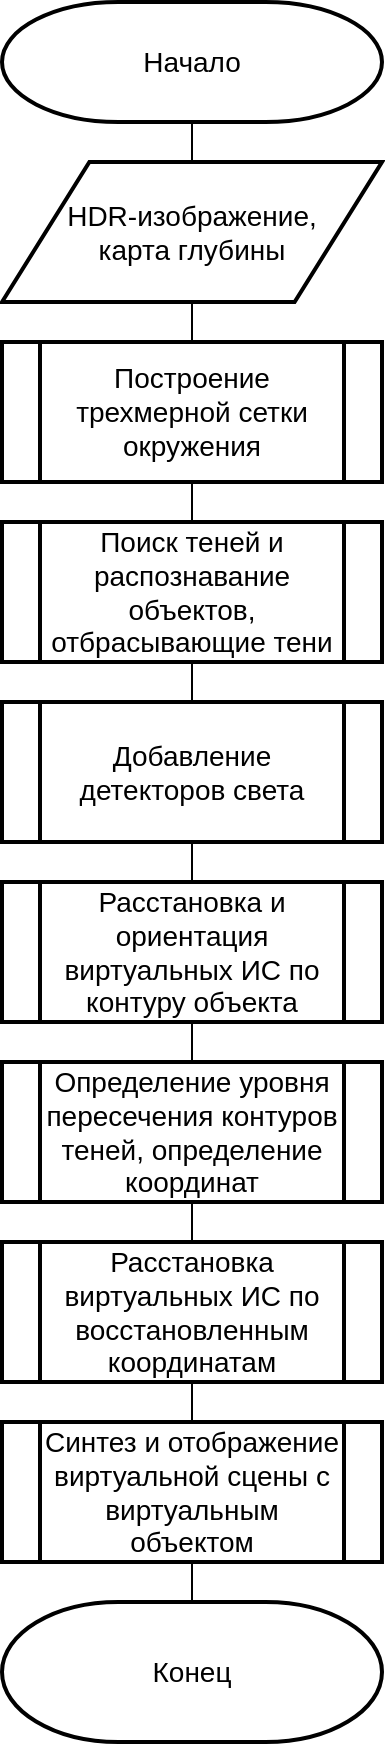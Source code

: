 <mxfile version="20.2.3" type="device"><diagram id="J34dCMSQJ4l9sVLmqSp6" name="Страница 1"><mxGraphModel dx="1038" dy="649" grid="1" gridSize="10" guides="1" tooltips="1" connect="1" arrows="1" fold="1" page="1" pageScale="1" pageWidth="827" pageHeight="1169" math="0" shadow="0"><root><mxCell id="0"/><mxCell id="1" parent="0"/><mxCell id="6Q8C89djBdJoXWubvmun-14" style="edgeStyle=orthogonalEdgeStyle;rounded=0;orthogonalLoop=1;jettySize=auto;html=1;exitX=0.5;exitY=1;exitDx=0;exitDy=0;entryX=0.5;entryY=0;entryDx=0;entryDy=0;endArrow=none;endFill=0;" parent="1" source="6Q8C89djBdJoXWubvmun-1" target="6Q8C89djBdJoXWubvmun-13" edge="1"><mxGeometry relative="1" as="geometry"/></mxCell><mxCell id="6Q8C89djBdJoXWubvmun-1" value="&lt;font style=&quot;font-size: 14px;&quot;&gt;Поиск теней и распознавание объектов, отбрасывающие тени&lt;/font&gt;" style="shape=process;whiteSpace=wrap;html=1;backgroundOutline=1;rounded=0;strokeWidth=2;" parent="1" vertex="1"><mxGeometry x="319" y="280" width="190" height="70" as="geometry"/></mxCell><mxCell id="6Q8C89djBdJoXWubvmun-11" style="edgeStyle=orthogonalEdgeStyle;rounded=0;orthogonalLoop=1;jettySize=auto;html=1;exitX=0.5;exitY=1;exitDx=0;exitDy=0;entryX=0.5;entryY=0;entryDx=0;entryDy=0;endArrow=none;endFill=0;" parent="1" source="6Q8C89djBdJoXWubvmun-2" target="6Q8C89djBdJoXWubvmun-6" edge="1"><mxGeometry relative="1" as="geometry"/></mxCell><mxCell id="6Q8C89djBdJoXWubvmun-2" value="&lt;font style=&quot;font-size: 14px;&quot;&gt;HDR-изображение,&lt;br&gt;карта глубины&lt;/font&gt;" style="shape=parallelogram;html=1;strokeWidth=2;perimeter=parallelogramPerimeter;whiteSpace=wrap;rounded=0;arcSize=12;size=0.23;" parent="1" vertex="1"><mxGeometry x="319" y="100" width="190" height="70" as="geometry"/></mxCell><mxCell id="6Q8C89djBdJoXWubvmun-4" style="edgeStyle=orthogonalEdgeStyle;rounded=0;orthogonalLoop=1;jettySize=auto;html=1;exitX=0.5;exitY=1;exitDx=0;exitDy=0;exitPerimeter=0;entryX=0.5;entryY=0;entryDx=0;entryDy=0;endArrow=none;endFill=0;" parent="1" source="6Q8C89djBdJoXWubvmun-3" target="6Q8C89djBdJoXWubvmun-2" edge="1"><mxGeometry relative="1" as="geometry"/></mxCell><mxCell id="6Q8C89djBdJoXWubvmun-3" value="&lt;font style=&quot;font-size: 14px;&quot;&gt;Начало&lt;/font&gt;" style="strokeWidth=2;html=1;shape=mxgraph.flowchart.terminator;whiteSpace=wrap;rounded=0;" parent="1" vertex="1"><mxGeometry x="319" y="20" width="190" height="60" as="geometry"/></mxCell><mxCell id="6Q8C89djBdJoXWubvmun-12" style="edgeStyle=orthogonalEdgeStyle;rounded=0;orthogonalLoop=1;jettySize=auto;html=1;exitX=0.5;exitY=1;exitDx=0;exitDy=0;entryX=0.5;entryY=0;entryDx=0;entryDy=0;endArrow=none;endFill=0;" parent="1" source="6Q8C89djBdJoXWubvmun-6" target="6Q8C89djBdJoXWubvmun-1" edge="1"><mxGeometry relative="1" as="geometry"/></mxCell><mxCell id="6Q8C89djBdJoXWubvmun-6" value="&lt;font style=&quot;font-size: 14px;&quot;&gt;Построение трехмерной сетки окружения&lt;/font&gt;" style="shape=process;whiteSpace=wrap;html=1;backgroundOutline=1;rounded=0;strokeWidth=2;" parent="1" vertex="1"><mxGeometry x="319" y="190" width="190" height="70" as="geometry"/></mxCell><mxCell id="6Q8C89djBdJoXWubvmun-16" style="edgeStyle=orthogonalEdgeStyle;rounded=0;orthogonalLoop=1;jettySize=auto;html=1;exitX=0.5;exitY=1;exitDx=0;exitDy=0;entryX=0.5;entryY=0;entryDx=0;entryDy=0;endArrow=none;endFill=0;" parent="1" source="6Q8C89djBdJoXWubvmun-13" target="6Q8C89djBdJoXWubvmun-15" edge="1"><mxGeometry relative="1" as="geometry"/></mxCell><mxCell id="6Q8C89djBdJoXWubvmun-13" value="&lt;font style=&quot;font-size: 14px;&quot;&gt;Добавление детекторов света&lt;/font&gt;" style="shape=process;whiteSpace=wrap;html=1;backgroundOutline=1;rounded=0;strokeWidth=2;" parent="1" vertex="1"><mxGeometry x="319" y="370" width="190" height="70" as="geometry"/></mxCell><mxCell id="6Q8C89djBdJoXWubvmun-15" value="&lt;font style=&quot;font-size: 14px;&quot;&gt;Расстановка и ориентация виртуальных ИС по контуру объекта&lt;/font&gt;" style="shape=process;whiteSpace=wrap;html=1;backgroundOutline=1;rounded=0;strokeWidth=2;" parent="1" vertex="1"><mxGeometry x="319" y="460" width="190" height="70" as="geometry"/></mxCell><mxCell id="6Q8C89djBdJoXWubvmun-22" style="edgeStyle=orthogonalEdgeStyle;rounded=0;orthogonalLoop=1;jettySize=auto;html=1;exitX=0.5;exitY=1;exitDx=0;exitDy=0;entryX=0.5;entryY=0;entryDx=0;entryDy=0;endArrow=none;endFill=0;" parent="1" source="6Q8C89djBdJoXWubvmun-19" target="6Q8C89djBdJoXWubvmun-21" edge="1"><mxGeometry relative="1" as="geometry"/></mxCell><mxCell id="cK4VtVHZjBjYQkN_SgXr-1" style="edgeStyle=orthogonalEdgeStyle;rounded=0;orthogonalLoop=1;jettySize=auto;html=1;exitX=0.5;exitY=0;exitDx=0;exitDy=0;entryX=0.5;entryY=1;entryDx=0;entryDy=0;endArrow=none;endFill=0;" parent="1" source="6Q8C89djBdJoXWubvmun-19" target="6Q8C89djBdJoXWubvmun-15" edge="1"><mxGeometry relative="1" as="geometry"/></mxCell><mxCell id="6Q8C89djBdJoXWubvmun-19" value="&lt;font style=&quot;font-size: 14px;&quot;&gt;Определение уровня пересечения контуров теней, определение координат&lt;/font&gt;" style="shape=process;whiteSpace=wrap;html=1;backgroundOutline=1;rounded=0;strokeWidth=2;" parent="1" vertex="1"><mxGeometry x="319" y="550" width="190" height="70" as="geometry"/></mxCell><mxCell id="6Q8C89djBdJoXWubvmun-24" style="edgeStyle=orthogonalEdgeStyle;rounded=0;orthogonalLoop=1;jettySize=auto;html=1;exitX=0.5;exitY=1;exitDx=0;exitDy=0;entryX=0.5;entryY=0;entryDx=0;entryDy=0;endArrow=none;endFill=0;" parent="1" source="6Q8C89djBdJoXWubvmun-21" target="6Q8C89djBdJoXWubvmun-23" edge="1"><mxGeometry relative="1" as="geometry"/></mxCell><mxCell id="6Q8C89djBdJoXWubvmun-21" value="&lt;font style=&quot;font-size: 14px;&quot;&gt;Расстановка виртуальных ИС по восстановленным координатам&lt;/font&gt;" style="shape=process;whiteSpace=wrap;html=1;backgroundOutline=1;rounded=0;strokeWidth=2;" parent="1" vertex="1"><mxGeometry x="319" y="640" width="190" height="70" as="geometry"/></mxCell><mxCell id="6Q8C89djBdJoXWubvmun-26" style="edgeStyle=orthogonalEdgeStyle;rounded=0;orthogonalLoop=1;jettySize=auto;html=1;exitX=0.5;exitY=1;exitDx=0;exitDy=0;entryX=0.5;entryY=0;entryDx=0;entryDy=0;entryPerimeter=0;endArrow=none;endFill=0;" parent="1" source="6Q8C89djBdJoXWubvmun-23" target="6Q8C89djBdJoXWubvmun-25" edge="1"><mxGeometry relative="1" as="geometry"/></mxCell><mxCell id="6Q8C89djBdJoXWubvmun-23" value="&lt;font style=&quot;font-size: 14px;&quot;&gt;Синтез и отображение виртуальной сцены с виртуальным объектом&lt;/font&gt;" style="shape=process;whiteSpace=wrap;html=1;backgroundOutline=1;rounded=0;strokeWidth=2;" parent="1" vertex="1"><mxGeometry x="319" y="730" width="190" height="70" as="geometry"/></mxCell><mxCell id="6Q8C89djBdJoXWubvmun-25" value="&lt;font style=&quot;font-size: 14px;&quot;&gt;Конец&lt;/font&gt;" style="strokeWidth=2;html=1;shape=mxgraph.flowchart.terminator;whiteSpace=wrap;rounded=0;" parent="1" vertex="1"><mxGeometry x="319" y="820" width="190" height="70" as="geometry"/></mxCell></root></mxGraphModel></diagram></mxfile>